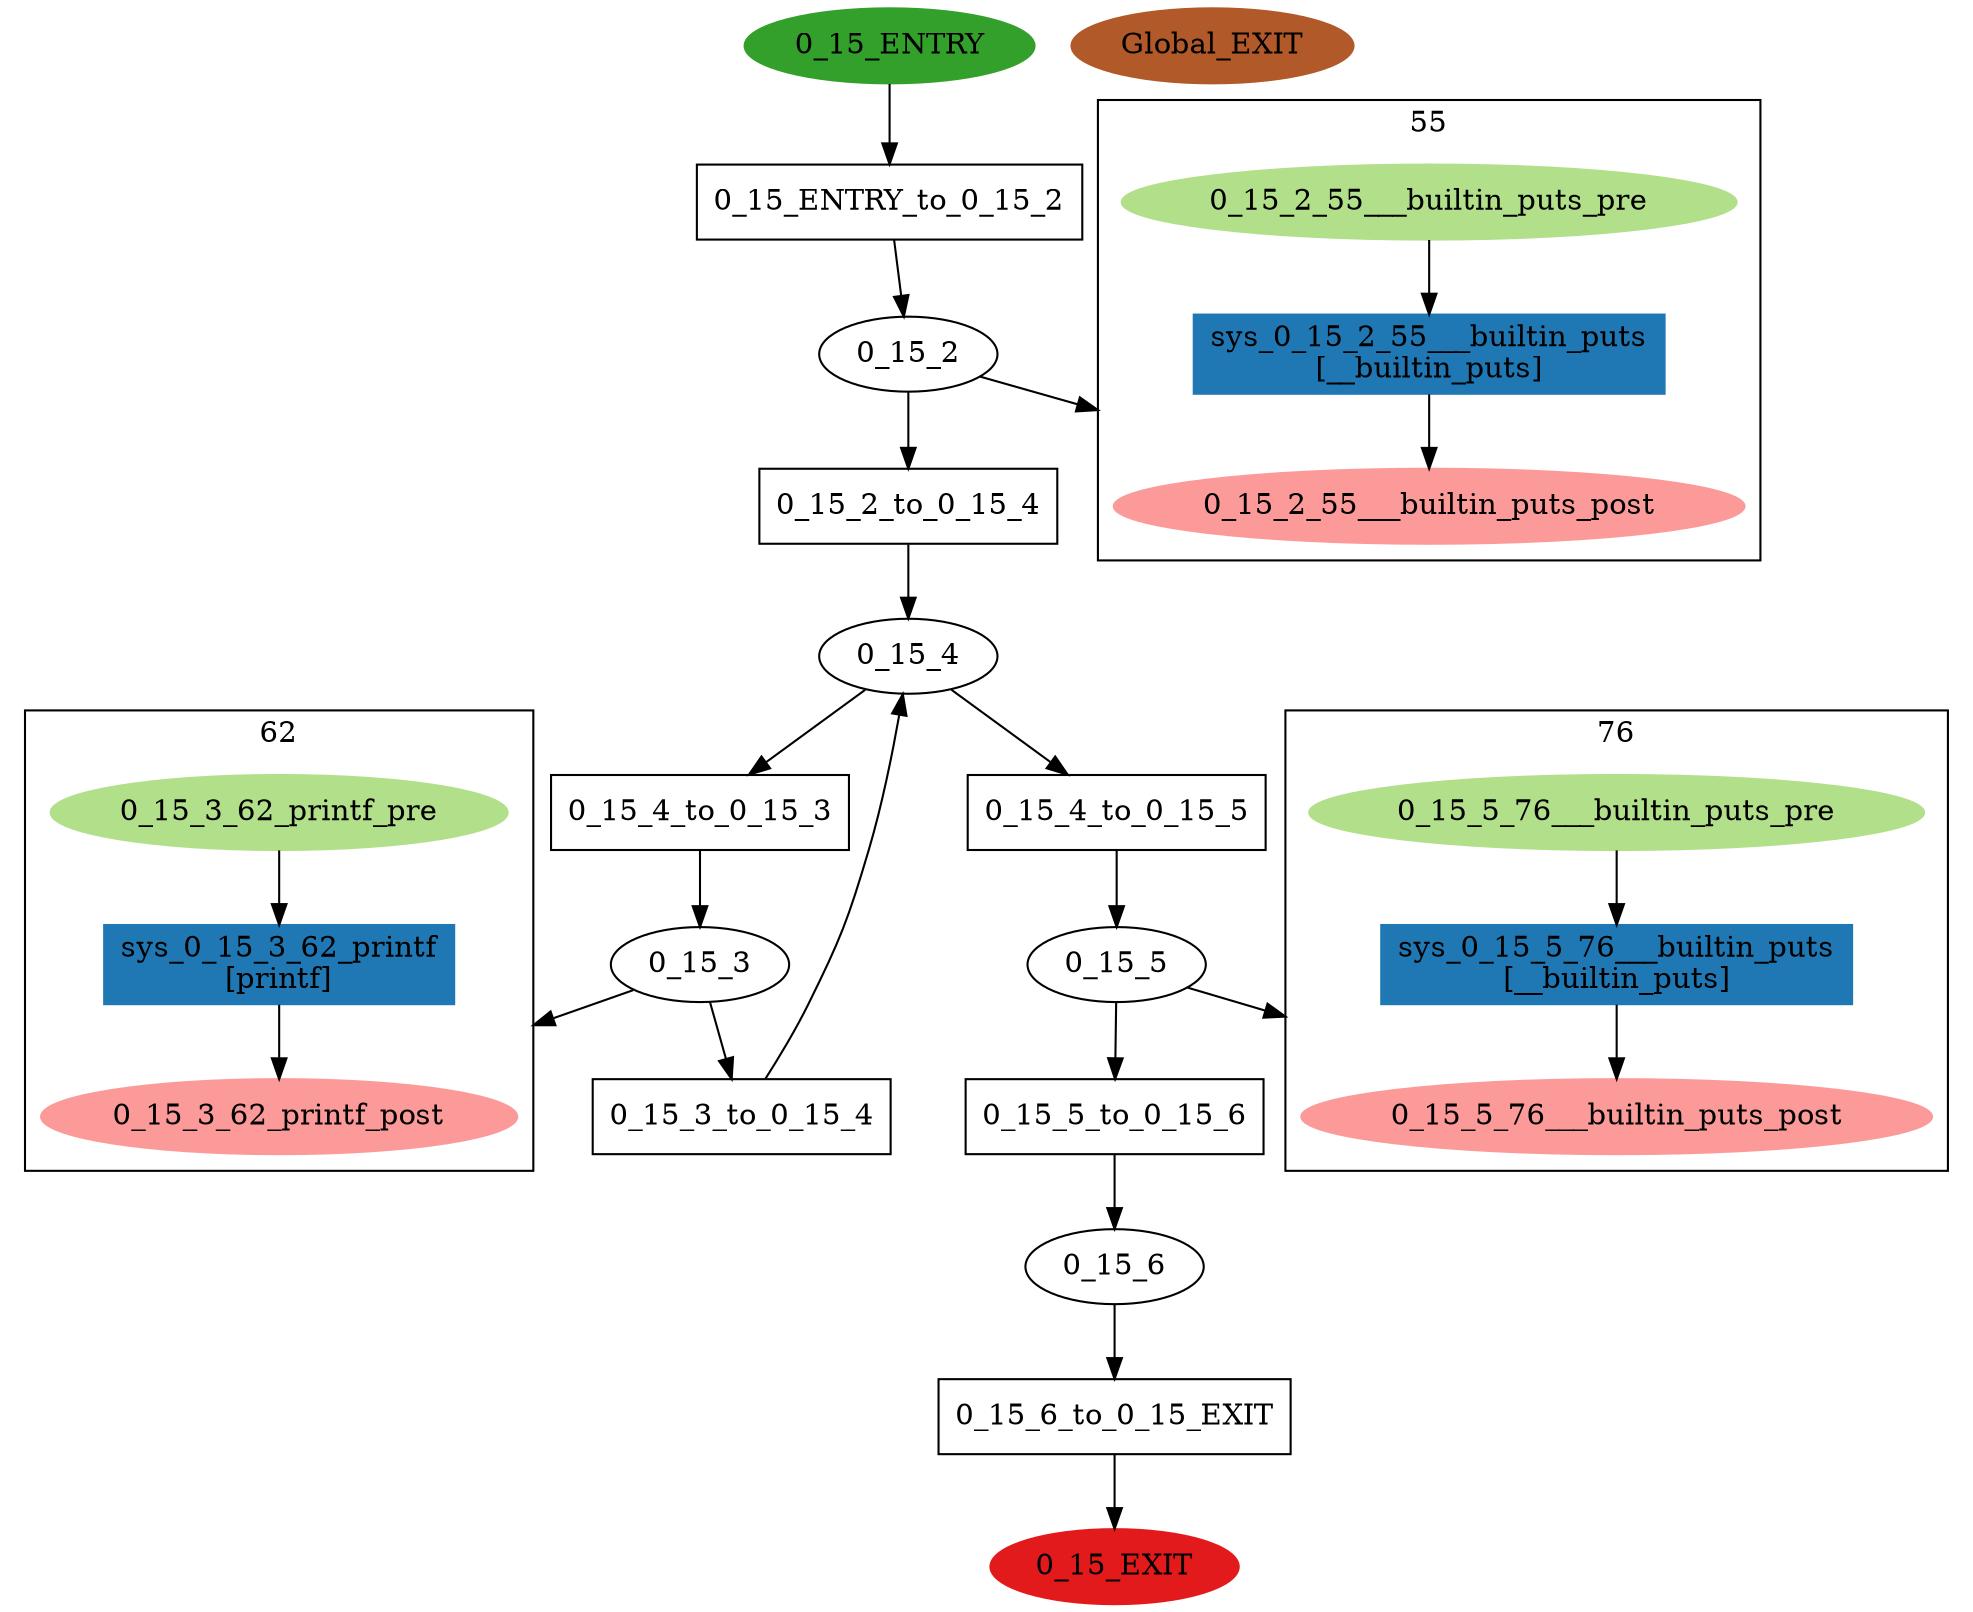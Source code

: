 digraph model { 
compound=true; 
node  [style="filled", colorscheme="paired12"];  "0_15_ENTRY" [shape=ellipse, color=4, style=filled];
  "0_15_EXIT" [shape=ellipse, color=6, style=filled];
  "0_15_2" [shape=ellipse, style=""];
subgraph "cluster_0_15_2_55" { 
label="55"  "0_15_2_55___builtin_puts_post" [shape=ellipse, style=""];
  "0_15_2_55___builtin_puts_pre" [shape=ellipse, style=""];
  "sys_0_15_2_55___builtin_puts" [shape=box, style=""];
  "sys_0_15_2_55___builtin_puts" [color=2, style=filled];
  "sys_0_15_2_55___builtin_puts" [label="sys_0_15_2_55___builtin_puts\n[__builtin_puts]"];
  "0_15_2_55___builtin_puts_pre" -> "sys_0_15_2_55___builtin_puts" [label="", arrowhead="normal"];
  "sys_0_15_2_55___builtin_puts" -> "0_15_2_55___builtin_puts_post" [label="", arrowhead="normal"];
}
  "0_15_2" -> "0_15_2_55___builtin_puts_post" [lhead="cluster_0_15_2_55"];
  "0_15_2_55___builtin_puts_pre" [color=3, style=filled];
  "0_15_2_55___builtin_puts_post" [color=5, style=filled];
  "0_15_3" [shape=ellipse, style=""];
subgraph "cluster_0_15_3_62" { 
label="62"  "0_15_3_62_printf_post" [shape=ellipse, style=""];
  "0_15_3_62_printf_pre" [shape=ellipse, style=""];
  "sys_0_15_3_62_printf" [shape=box, style=""];
  "sys_0_15_3_62_printf" [color=2, style=filled];
  "sys_0_15_3_62_printf" [label="sys_0_15_3_62_printf\n[printf]"];
  "0_15_3_62_printf_pre" -> "sys_0_15_3_62_printf" [label="", arrowhead="normal"];
  "sys_0_15_3_62_printf" -> "0_15_3_62_printf_post" [label="", arrowhead="normal"];
}
  "0_15_3" -> "0_15_3_62_printf_post" [lhead="cluster_0_15_3_62"];
  "0_15_3_62_printf_pre" [color=3, style=filled];
  "0_15_3_62_printf_post" [color=5, style=filled];
  "Global_EXIT" [shape=ellipse, color=12, style=filled];
  "0_15_6" [shape=ellipse, style=""];
  "0_15_4" [shape=ellipse, style=""];
  "0_15_5" [shape=ellipse, style=""];
subgraph "cluster_0_15_5_76" { 
label="76"  "0_15_5_76___builtin_puts_post" [shape=ellipse, style=""];
  "0_15_5_76___builtin_puts_pre" [shape=ellipse, style=""];
  "sys_0_15_5_76___builtin_puts" [shape=box, style=""];
  "sys_0_15_5_76___builtin_puts" [color=2, style=filled];
  "sys_0_15_5_76___builtin_puts" [label="sys_0_15_5_76___builtin_puts\n[__builtin_puts]"];
  "0_15_5_76___builtin_puts_pre" -> "sys_0_15_5_76___builtin_puts" [label="", arrowhead="normal"];
  "sys_0_15_5_76___builtin_puts" -> "0_15_5_76___builtin_puts_post" [label="", arrowhead="normal"];
}
  "0_15_5" -> "0_15_5_76___builtin_puts_post" [lhead="cluster_0_15_5_76"];
  "0_15_5_76___builtin_puts_pre" [color=3, style=filled];
  "0_15_5_76___builtin_puts_post" [color=5, style=filled];
  "0_15_5_to_0_15_6" [shape=box, style=""];
  "0_15_5_to_0_15_6" [label="0_15_5_to_0_15_6\n"];
  "0_15_2_to_0_15_4" [shape=box, style=""];
  "0_15_2_to_0_15_4" [label="0_15_2_to_0_15_4\n"];
  "0_15_3_to_0_15_4" [shape=box, style=""];
  "0_15_3_to_0_15_4" [label="0_15_3_to_0_15_4\n"];
  "0_15_6_to_0_15_EXIT" [shape=box, style=""];
  "0_15_6_to_0_15_EXIT" [label="0_15_6_to_0_15_EXIT\n"];
  "0_15_4_to_0_15_3" [shape=box, style=""];
  "0_15_4_to_0_15_3" [label="0_15_4_to_0_15_3\n"];
  "0_15_4_to_0_15_5" [shape=box, style=""];
  "0_15_4_to_0_15_5" [label="0_15_4_to_0_15_5\n"];
  "0_15_ENTRY_to_0_15_2" [shape=box, style=""];
  "0_15_ENTRY_to_0_15_2" [label="0_15_ENTRY_to_0_15_2\n"];
  "0_15_5" -> "0_15_5_to_0_15_6" [label="", arrowhead="normal"];
  "0_15_3_to_0_15_4" -> "0_15_4" [label="", arrowhead="normal"];
  "0_15_5_to_0_15_6" -> "0_15_6" [label="", arrowhead="normal"];
  "0_15_ENTRY_to_0_15_2" -> "0_15_2" [label="", arrowhead="normal"];
  "0_15_4_to_0_15_3" -> "0_15_3" [label="", arrowhead="normal"];
  "0_15_6_to_0_15_EXIT" -> "0_15_EXIT" [label="", arrowhead="normal"];
  "0_15_3" -> "0_15_3_to_0_15_4" [label="", arrowhead="normal"];
  "0_15_2_to_0_15_4" -> "0_15_4" [label="", arrowhead="normal"];
  "0_15_4_to_0_15_5" -> "0_15_5" [label="", arrowhead="normal"];
  "0_15_4" -> "0_15_4_to_0_15_5" [label="", arrowhead="normal"];
  "0_15_ENTRY" -> "0_15_ENTRY_to_0_15_2" [label="", arrowhead="normal"];
  "0_15_6" -> "0_15_6_to_0_15_EXIT" [label="", arrowhead="normal"];
  "0_15_4" -> "0_15_4_to_0_15_3" [label="", arrowhead="normal"];
  "0_15_2" -> "0_15_2_to_0_15_4" [label="", arrowhead="normal"];
}

